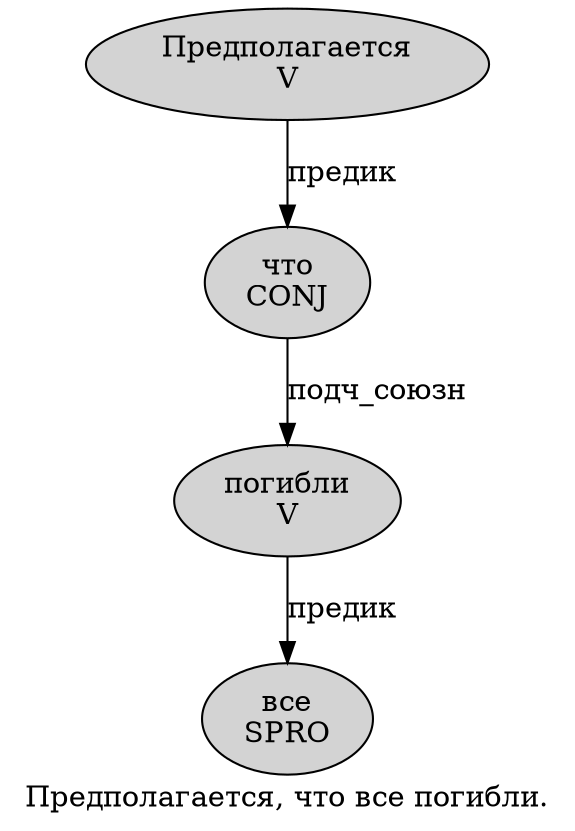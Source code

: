 digraph SENTENCE_1434 {
	graph [label="Предполагается, что все погибли."]
	node [style=filled]
		0 [label="Предполагается
V" color="" fillcolor=lightgray penwidth=1 shape=ellipse]
		2 [label="что
CONJ" color="" fillcolor=lightgray penwidth=1 shape=ellipse]
		3 [label="все
SPRO" color="" fillcolor=lightgray penwidth=1 shape=ellipse]
		4 [label="погибли
V" color="" fillcolor=lightgray penwidth=1 shape=ellipse]
			0 -> 2 [label="предик"]
			4 -> 3 [label="предик"]
			2 -> 4 [label="подч_союзн"]
}